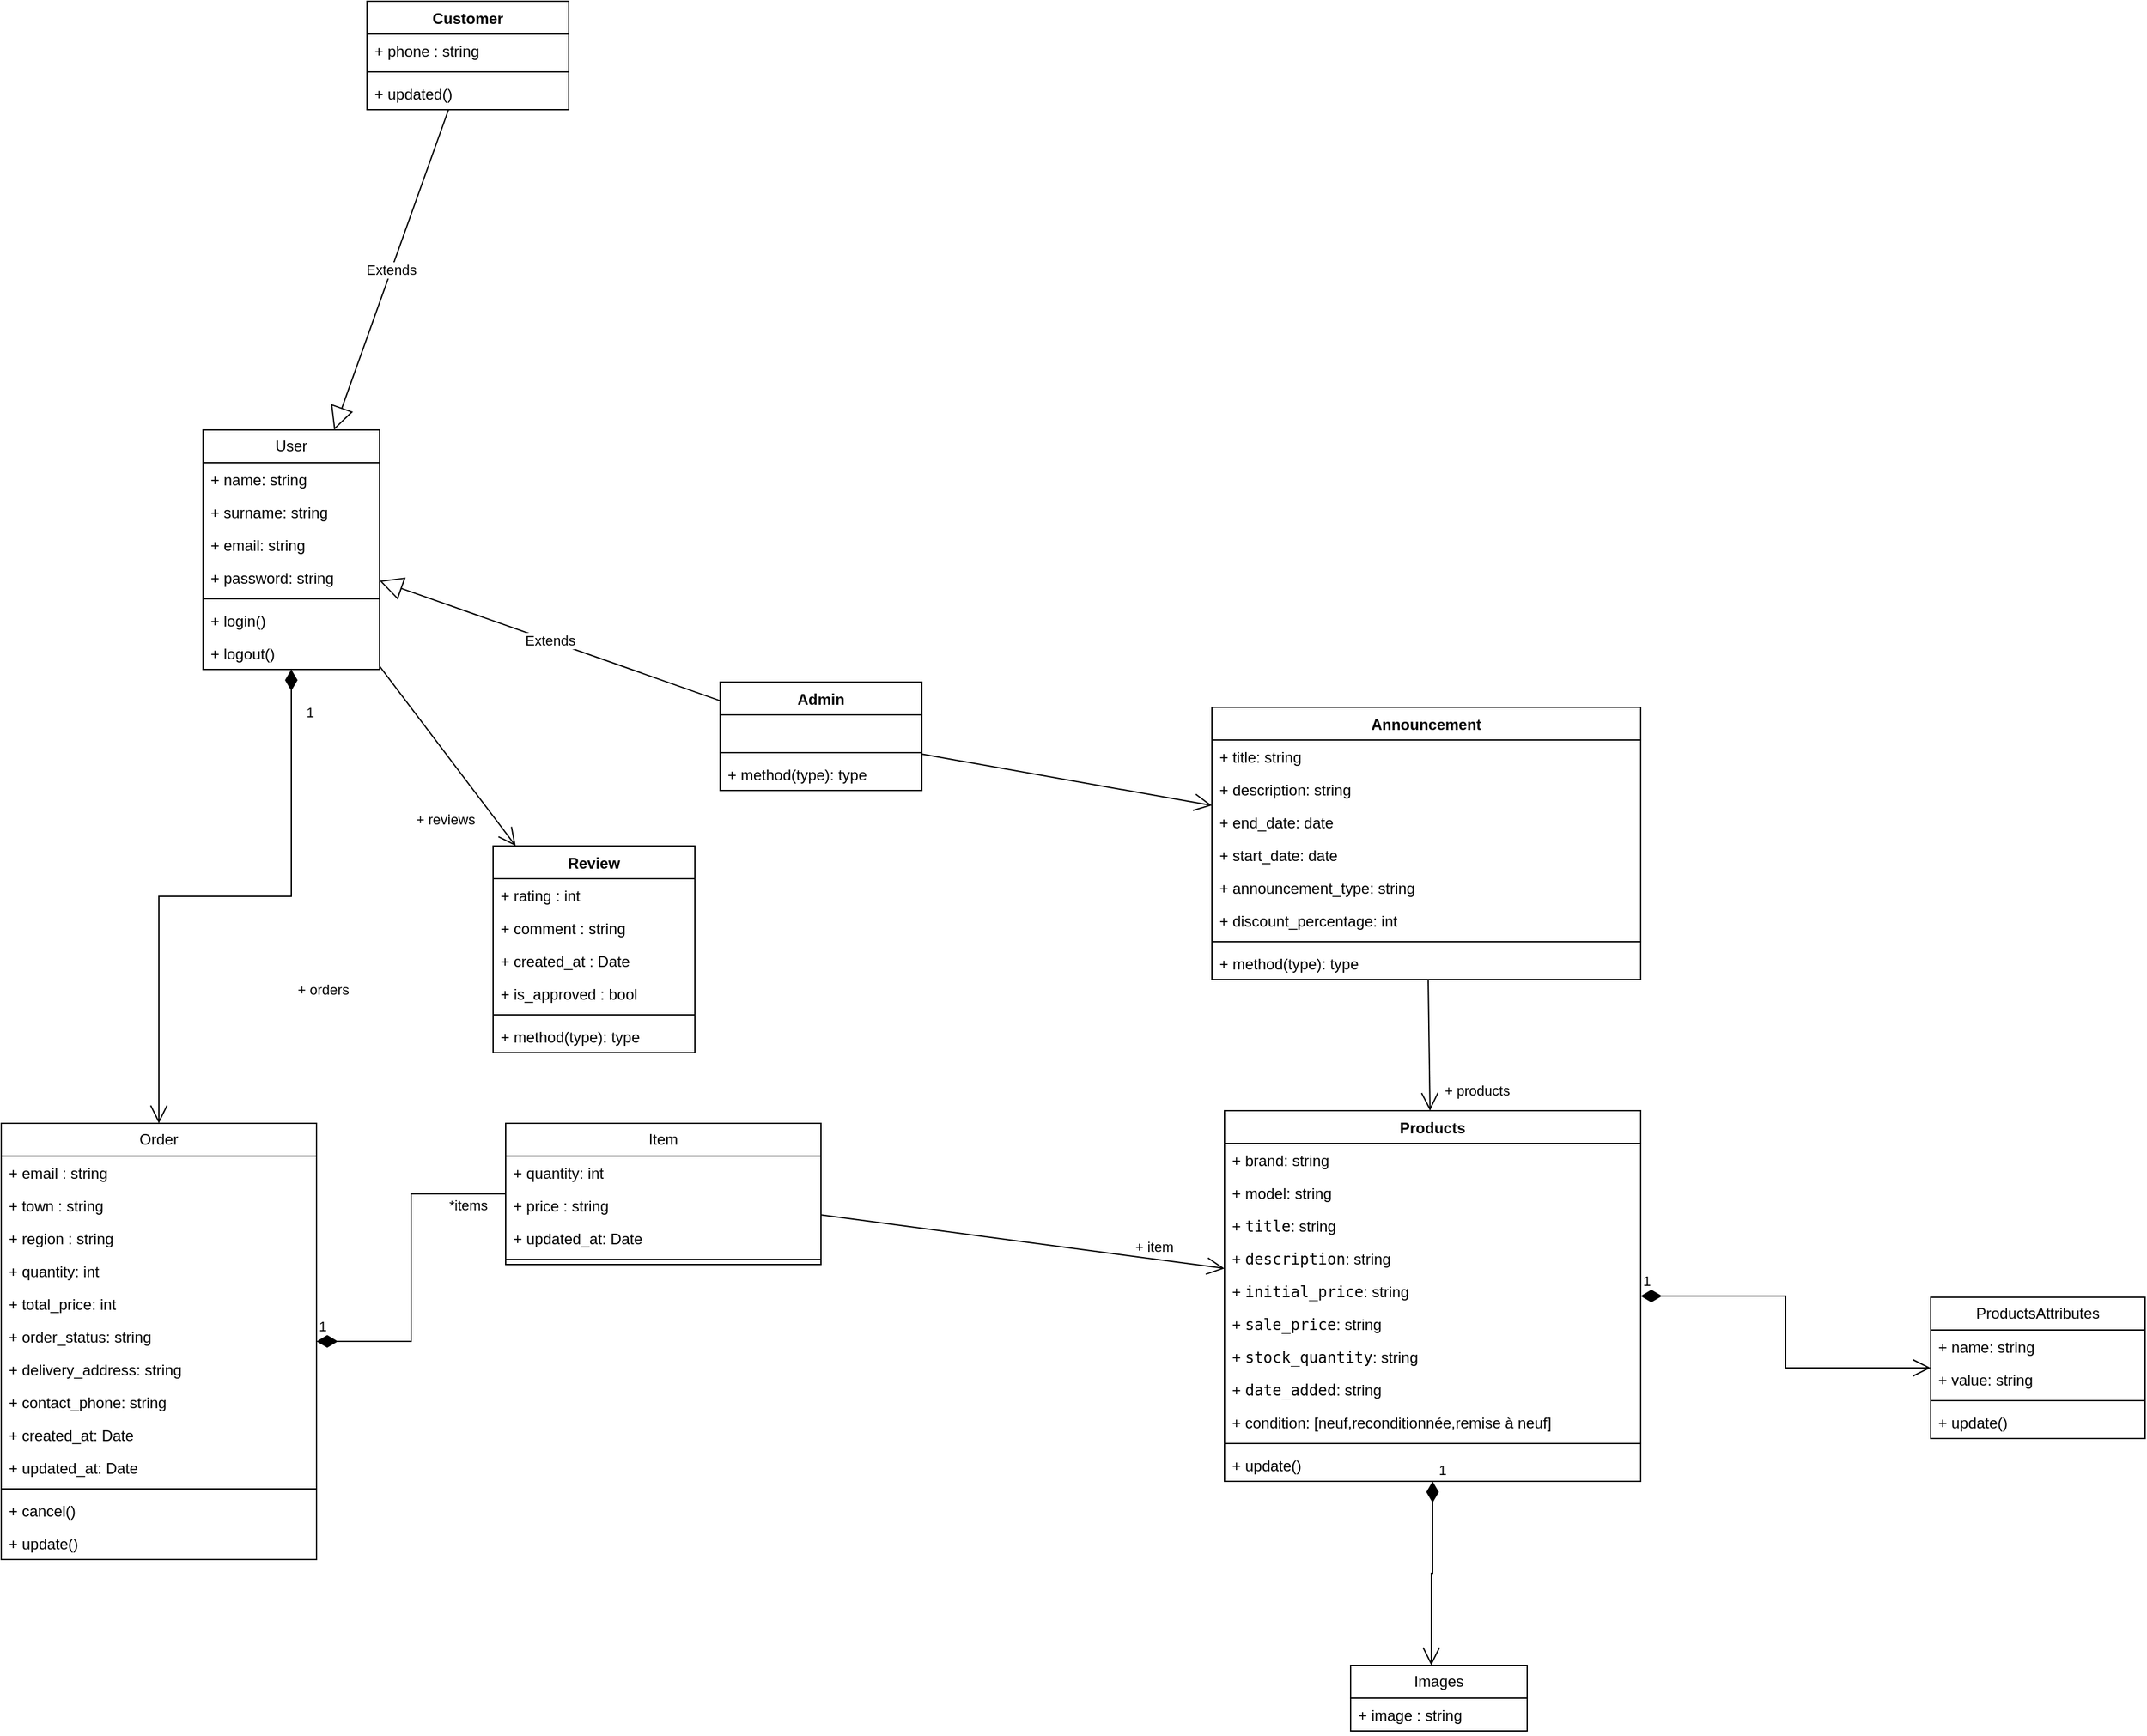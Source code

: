 <mxfile version="24.5.2" type="github">
  <diagram name="Page-1" id="nfVJ61zegSMW1P9Fk7G5">
    <mxGraphModel dx="1434" dy="1850" grid="1" gridSize="10" guides="1" tooltips="1" connect="1" arrows="1" fold="1" page="1" pageScale="1" pageWidth="850" pageHeight="1100" math="0" shadow="0">
      <root>
        <mxCell id="0" />
        <mxCell id="1" parent="0" />
        <mxCell id="Z7Len4HQStLFyw5k2VFt-1" value="User" style="swimlane;fontStyle=0;childLayout=stackLayout;horizontal=1;startSize=26;fillColor=none;horizontalStack=0;resizeParent=1;resizeParentMax=0;resizeLast=0;collapsible=1;marginBottom=0;whiteSpace=wrap;html=1;" parent="1" vertex="1">
          <mxGeometry x="240" y="-120" width="140" height="190" as="geometry" />
        </mxCell>
        <mxCell id="Z7Len4HQStLFyw5k2VFt-2" value="+ name: string" style="text;strokeColor=none;fillColor=none;align=left;verticalAlign=top;spacingLeft=4;spacingRight=4;overflow=hidden;rotatable=0;points=[[0,0.5],[1,0.5]];portConstraint=eastwest;whiteSpace=wrap;html=1;" parent="Z7Len4HQStLFyw5k2VFt-1" vertex="1">
          <mxGeometry y="26" width="140" height="26" as="geometry" />
        </mxCell>
        <mxCell id="Z7Len4HQStLFyw5k2VFt-3" value="+ surname: string" style="text;strokeColor=none;fillColor=none;align=left;verticalAlign=top;spacingLeft=4;spacingRight=4;overflow=hidden;rotatable=0;points=[[0,0.5],[1,0.5]];portConstraint=eastwest;whiteSpace=wrap;html=1;" parent="Z7Len4HQStLFyw5k2VFt-1" vertex="1">
          <mxGeometry y="52" width="140" height="26" as="geometry" />
        </mxCell>
        <mxCell id="Z7Len4HQStLFyw5k2VFt-4" value="+ email: string" style="text;strokeColor=none;fillColor=none;align=left;verticalAlign=top;spacingLeft=4;spacingRight=4;overflow=hidden;rotatable=0;points=[[0,0.5],[1,0.5]];portConstraint=eastwest;whiteSpace=wrap;html=1;" parent="Z7Len4HQStLFyw5k2VFt-1" vertex="1">
          <mxGeometry y="78" width="140" height="26" as="geometry" />
        </mxCell>
        <mxCell id="Z7Len4HQStLFyw5k2VFt-5" value="+ password: string" style="text;strokeColor=none;fillColor=none;align=left;verticalAlign=top;spacingLeft=4;spacingRight=4;overflow=hidden;rotatable=0;points=[[0,0.5],[1,0.5]];portConstraint=eastwest;whiteSpace=wrap;html=1;" parent="Z7Len4HQStLFyw5k2VFt-1" vertex="1">
          <mxGeometry y="104" width="140" height="26" as="geometry" />
        </mxCell>
        <mxCell id="Z7Len4HQStLFyw5k2VFt-19" value="" style="line;strokeWidth=1;fillColor=none;align=left;verticalAlign=middle;spacingTop=-1;spacingLeft=3;spacingRight=3;rotatable=0;labelPosition=right;points=[];portConstraint=eastwest;strokeColor=inherit;" parent="Z7Len4HQStLFyw5k2VFt-1" vertex="1">
          <mxGeometry y="130" width="140" height="8" as="geometry" />
        </mxCell>
        <mxCell id="Z7Len4HQStLFyw5k2VFt-20" value="+ login()" style="text;strokeColor=none;fillColor=none;align=left;verticalAlign=top;spacingLeft=4;spacingRight=4;overflow=hidden;rotatable=0;points=[[0,0.5],[1,0.5]];portConstraint=eastwest;whiteSpace=wrap;html=1;" parent="Z7Len4HQStLFyw5k2VFt-1" vertex="1">
          <mxGeometry y="138" width="140" height="26" as="geometry" />
        </mxCell>
        <mxCell id="Z7Len4HQStLFyw5k2VFt-21" value="+ logout()" style="text;strokeColor=none;fillColor=none;align=left;verticalAlign=top;spacingLeft=4;spacingRight=4;overflow=hidden;rotatable=0;points=[[0,0.5],[1,0.5]];portConstraint=eastwest;whiteSpace=wrap;html=1;" parent="Z7Len4HQStLFyw5k2VFt-1" vertex="1">
          <mxGeometry y="164" width="140" height="26" as="geometry" />
        </mxCell>
        <mxCell id="Z7Len4HQStLFyw5k2VFt-6" value="Admin" style="swimlane;fontStyle=1;align=center;verticalAlign=top;childLayout=stackLayout;horizontal=1;startSize=26;horizontalStack=0;resizeParent=1;resizeParentMax=0;resizeLast=0;collapsible=1;marginBottom=0;whiteSpace=wrap;html=1;" parent="1" vertex="1">
          <mxGeometry x="650" y="80" width="160" height="86" as="geometry" />
        </mxCell>
        <mxCell id="Z7Len4HQStLFyw5k2VFt-7" value="&amp;nbsp;" style="text;strokeColor=none;fillColor=none;align=left;verticalAlign=top;spacingLeft=4;spacingRight=4;overflow=hidden;rotatable=0;points=[[0,0.5],[1,0.5]];portConstraint=eastwest;whiteSpace=wrap;html=1;" parent="Z7Len4HQStLFyw5k2VFt-6" vertex="1">
          <mxGeometry y="26" width="160" height="26" as="geometry" />
        </mxCell>
        <mxCell id="Z7Len4HQStLFyw5k2VFt-8" value="" style="line;strokeWidth=1;fillColor=none;align=left;verticalAlign=middle;spacingTop=-1;spacingLeft=3;spacingRight=3;rotatable=0;labelPosition=right;points=[];portConstraint=eastwest;strokeColor=inherit;" parent="Z7Len4HQStLFyw5k2VFt-6" vertex="1">
          <mxGeometry y="52" width="160" height="8" as="geometry" />
        </mxCell>
        <mxCell id="Z7Len4HQStLFyw5k2VFt-9" value="+ method(type): type" style="text;strokeColor=none;fillColor=none;align=left;verticalAlign=top;spacingLeft=4;spacingRight=4;overflow=hidden;rotatable=0;points=[[0,0.5],[1,0.5]];portConstraint=eastwest;whiteSpace=wrap;html=1;" parent="Z7Len4HQStLFyw5k2VFt-6" vertex="1">
          <mxGeometry y="60" width="160" height="26" as="geometry" />
        </mxCell>
        <mxCell id="Z7Len4HQStLFyw5k2VFt-10" value="Customer" style="swimlane;fontStyle=1;align=center;verticalAlign=top;childLayout=stackLayout;horizontal=1;startSize=26;horizontalStack=0;resizeParent=1;resizeParentMax=0;resizeLast=0;collapsible=1;marginBottom=0;whiteSpace=wrap;html=1;" parent="1" vertex="1">
          <mxGeometry x="370" y="-460" width="160" height="86" as="geometry" />
        </mxCell>
        <mxCell id="Z7Len4HQStLFyw5k2VFt-11" value="+ phone : string" style="text;strokeColor=none;fillColor=none;align=left;verticalAlign=top;spacingLeft=4;spacingRight=4;overflow=hidden;rotatable=0;points=[[0,0.5],[1,0.5]];portConstraint=eastwest;whiteSpace=wrap;html=1;" parent="Z7Len4HQStLFyw5k2VFt-10" vertex="1">
          <mxGeometry y="26" width="160" height="26" as="geometry" />
        </mxCell>
        <mxCell id="Z7Len4HQStLFyw5k2VFt-12" value="" style="line;strokeWidth=1;fillColor=none;align=left;verticalAlign=middle;spacingTop=-1;spacingLeft=3;spacingRight=3;rotatable=0;labelPosition=right;points=[];portConstraint=eastwest;strokeColor=inherit;" parent="Z7Len4HQStLFyw5k2VFt-10" vertex="1">
          <mxGeometry y="52" width="160" height="8" as="geometry" />
        </mxCell>
        <mxCell id="Z7Len4HQStLFyw5k2VFt-13" value="+ updated()" style="text;strokeColor=none;fillColor=none;align=left;verticalAlign=top;spacingLeft=4;spacingRight=4;overflow=hidden;rotatable=0;points=[[0,0.5],[1,0.5]];portConstraint=eastwest;whiteSpace=wrap;html=1;" parent="Z7Len4HQStLFyw5k2VFt-10" vertex="1">
          <mxGeometry y="60" width="160" height="26" as="geometry" />
        </mxCell>
        <mxCell id="Z7Len4HQStLFyw5k2VFt-15" value="Extends" style="endArrow=block;endSize=16;endFill=0;html=1;rounded=0;" parent="1" source="Z7Len4HQStLFyw5k2VFt-6" target="Z7Len4HQStLFyw5k2VFt-1" edge="1">
          <mxGeometry width="160" relative="1" as="geometry">
            <mxPoint x="370" y="100" as="sourcePoint" />
            <mxPoint x="530" y="100" as="targetPoint" />
          </mxGeometry>
        </mxCell>
        <mxCell id="Z7Len4HQStLFyw5k2VFt-17" value="Extends" style="endArrow=block;endSize=16;endFill=0;html=1;rounded=0;" parent="1" source="Z7Len4HQStLFyw5k2VFt-10" target="Z7Len4HQStLFyw5k2VFt-1" edge="1">
          <mxGeometry width="160" relative="1" as="geometry">
            <mxPoint x="380" y="110" as="sourcePoint" />
            <mxPoint x="317" as="targetPoint" />
          </mxGeometry>
        </mxCell>
        <mxCell id="Z7Len4HQStLFyw5k2VFt-22" value="Products" style="swimlane;fontStyle=1;align=center;verticalAlign=top;childLayout=stackLayout;horizontal=1;startSize=26;horizontalStack=0;resizeParent=1;resizeParentMax=0;resizeLast=0;collapsible=1;marginBottom=0;whiteSpace=wrap;html=1;" parent="1" vertex="1">
          <mxGeometry x="1050" y="420" width="330" height="294" as="geometry" />
        </mxCell>
        <mxCell id="Z7Len4HQStLFyw5k2VFt-23" value="+&amp;nbsp;brand: string" style="text;strokeColor=none;fillColor=none;align=left;verticalAlign=top;spacingLeft=4;spacingRight=4;overflow=hidden;rotatable=0;points=[[0,0.5],[1,0.5]];portConstraint=eastwest;whiteSpace=wrap;html=1;" parent="Z7Len4HQStLFyw5k2VFt-22" vertex="1">
          <mxGeometry y="26" width="330" height="26" as="geometry" />
        </mxCell>
        <mxCell id="Z7Len4HQStLFyw5k2VFt-26" value="+&amp;nbsp;model: string" style="text;strokeColor=none;fillColor=none;align=left;verticalAlign=top;spacingLeft=4;spacingRight=4;overflow=hidden;rotatable=0;points=[[0,0.5],[1,0.5]];portConstraint=eastwest;whiteSpace=wrap;html=1;" parent="Z7Len4HQStLFyw5k2VFt-22" vertex="1">
          <mxGeometry y="52" width="330" height="26" as="geometry" />
        </mxCell>
        <mxCell id="Z7Len4HQStLFyw5k2VFt-32" value="+&amp;nbsp;&lt;code&gt;title&lt;/code&gt;: string" style="text;strokeColor=none;fillColor=none;align=left;verticalAlign=top;spacingLeft=4;spacingRight=4;overflow=hidden;rotatable=0;points=[[0,0.5],[1,0.5]];portConstraint=eastwest;whiteSpace=wrap;html=1;" parent="Z7Len4HQStLFyw5k2VFt-22" vertex="1">
          <mxGeometry y="78" width="330" height="26" as="geometry" />
        </mxCell>
        <mxCell id="Z7Len4HQStLFyw5k2VFt-31" value="+&amp;nbsp;&lt;code&gt;description&lt;/code&gt;: string" style="text;strokeColor=none;fillColor=none;align=left;verticalAlign=top;spacingLeft=4;spacingRight=4;overflow=hidden;rotatable=0;points=[[0,0.5],[1,0.5]];portConstraint=eastwest;whiteSpace=wrap;html=1;" parent="Z7Len4HQStLFyw5k2VFt-22" vertex="1">
          <mxGeometry y="104" width="330" height="26" as="geometry" />
        </mxCell>
        <mxCell id="Z7Len4HQStLFyw5k2VFt-30" value="+&amp;nbsp;&lt;code&gt;initial_price&lt;/code&gt;: string" style="text;strokeColor=none;fillColor=none;align=left;verticalAlign=top;spacingLeft=4;spacingRight=4;overflow=hidden;rotatable=0;points=[[0,0.5],[1,0.5]];portConstraint=eastwest;whiteSpace=wrap;html=1;" parent="Z7Len4HQStLFyw5k2VFt-22" vertex="1">
          <mxGeometry y="130" width="330" height="26" as="geometry" />
        </mxCell>
        <mxCell id="Z7Len4HQStLFyw5k2VFt-28" value="+&amp;nbsp;&lt;code&gt;sale_price&lt;/code&gt;: string" style="text;strokeColor=none;fillColor=none;align=left;verticalAlign=top;spacingLeft=4;spacingRight=4;overflow=hidden;rotatable=0;points=[[0,0.5],[1,0.5]];portConstraint=eastwest;whiteSpace=wrap;html=1;" parent="Z7Len4HQStLFyw5k2VFt-22" vertex="1">
          <mxGeometry y="156" width="330" height="26" as="geometry" />
        </mxCell>
        <mxCell id="Z7Len4HQStLFyw5k2VFt-29" value="+&amp;nbsp;&lt;code&gt;stock_quantity&lt;/code&gt;: string" style="text;strokeColor=none;fillColor=none;align=left;verticalAlign=top;spacingLeft=4;spacingRight=4;overflow=hidden;rotatable=0;points=[[0,0.5],[1,0.5]];portConstraint=eastwest;whiteSpace=wrap;html=1;" parent="Z7Len4HQStLFyw5k2VFt-22" vertex="1">
          <mxGeometry y="182" width="330" height="26" as="geometry" />
        </mxCell>
        <mxCell id="Z7Len4HQStLFyw5k2VFt-27" value="+&amp;nbsp;&lt;code&gt;date_added&lt;/code&gt;: string" style="text;strokeColor=none;fillColor=none;align=left;verticalAlign=top;spacingLeft=4;spacingRight=4;overflow=hidden;rotatable=0;points=[[0,0.5],[1,0.5]];portConstraint=eastwest;whiteSpace=wrap;html=1;" parent="Z7Len4HQStLFyw5k2VFt-22" vertex="1">
          <mxGeometry y="208" width="330" height="26" as="geometry" />
        </mxCell>
        <mxCell id="Z7Len4HQStLFyw5k2VFt-33" value="+ condition: [neuf,reconditionnée,remise à neuf]" style="text;strokeColor=none;fillColor=none;align=left;verticalAlign=top;spacingLeft=4;spacingRight=4;overflow=hidden;rotatable=0;points=[[0,0.5],[1,0.5]];portConstraint=eastwest;whiteSpace=wrap;html=1;" parent="Z7Len4HQStLFyw5k2VFt-22" vertex="1">
          <mxGeometry y="234" width="330" height="26" as="geometry" />
        </mxCell>
        <mxCell id="Z7Len4HQStLFyw5k2VFt-24" value="" style="line;strokeWidth=1;fillColor=none;align=left;verticalAlign=middle;spacingTop=-1;spacingLeft=3;spacingRight=3;rotatable=0;labelPosition=right;points=[];portConstraint=eastwest;strokeColor=inherit;" parent="Z7Len4HQStLFyw5k2VFt-22" vertex="1">
          <mxGeometry y="260" width="330" height="8" as="geometry" />
        </mxCell>
        <mxCell id="Z7Len4HQStLFyw5k2VFt-25" value="+ update()" style="text;strokeColor=none;fillColor=none;align=left;verticalAlign=top;spacingLeft=4;spacingRight=4;overflow=hidden;rotatable=0;points=[[0,0.5],[1,0.5]];portConstraint=eastwest;whiteSpace=wrap;html=1;" parent="Z7Len4HQStLFyw5k2VFt-22" vertex="1">
          <mxGeometry y="268" width="330" height="26" as="geometry" />
        </mxCell>
        <mxCell id="Z7Len4HQStLFyw5k2VFt-38" value="ProductsAttributes" style="swimlane;fontStyle=0;childLayout=stackLayout;horizontal=1;startSize=26;fillColor=none;horizontalStack=0;resizeParent=1;resizeParentMax=0;resizeLast=0;collapsible=1;marginBottom=0;whiteSpace=wrap;html=1;" parent="1" vertex="1">
          <mxGeometry x="1610" y="568" width="170" height="112" as="geometry" />
        </mxCell>
        <mxCell id="Z7Len4HQStLFyw5k2VFt-39" value="+&amp;nbsp;name: string" style="text;strokeColor=none;fillColor=none;align=left;verticalAlign=top;spacingLeft=4;spacingRight=4;overflow=hidden;rotatable=0;points=[[0,0.5],[1,0.5]];portConstraint=eastwest;whiteSpace=wrap;html=1;" parent="Z7Len4HQStLFyw5k2VFt-38" vertex="1">
          <mxGeometry y="26" width="170" height="26" as="geometry" />
        </mxCell>
        <mxCell id="Z7Len4HQStLFyw5k2VFt-40" value="+ value: string" style="text;strokeColor=none;fillColor=none;align=left;verticalAlign=top;spacingLeft=4;spacingRight=4;overflow=hidden;rotatable=0;points=[[0,0.5],[1,0.5]];portConstraint=eastwest;whiteSpace=wrap;html=1;" parent="Z7Len4HQStLFyw5k2VFt-38" vertex="1">
          <mxGeometry y="52" width="170" height="26" as="geometry" />
        </mxCell>
        <mxCell id="Z7Len4HQStLFyw5k2VFt-99" value="" style="line;strokeWidth=1;fillColor=none;align=left;verticalAlign=middle;spacingTop=-1;spacingLeft=3;spacingRight=3;rotatable=0;labelPosition=right;points=[];portConstraint=eastwest;strokeColor=inherit;" parent="Z7Len4HQStLFyw5k2VFt-38" vertex="1">
          <mxGeometry y="78" width="170" height="8" as="geometry" />
        </mxCell>
        <mxCell id="Z7Len4HQStLFyw5k2VFt-98" value="+ update()" style="text;strokeColor=none;fillColor=none;align=left;verticalAlign=top;spacingLeft=4;spacingRight=4;overflow=hidden;rotatable=0;points=[[0,0.5],[1,0.5]];portConstraint=eastwest;whiteSpace=wrap;html=1;" parent="Z7Len4HQStLFyw5k2VFt-38" vertex="1">
          <mxGeometry y="86" width="170" height="26" as="geometry" />
        </mxCell>
        <mxCell id="Z7Len4HQStLFyw5k2VFt-42" value="1" style="endArrow=open;html=1;endSize=12;startArrow=diamondThin;startSize=14;startFill=1;edgeStyle=orthogonalEdgeStyle;align=left;verticalAlign=bottom;rounded=0;" parent="1" source="Z7Len4HQStLFyw5k2VFt-22" target="Z7Len4HQStLFyw5k2VFt-38" edge="1">
          <mxGeometry x="-1" y="3" relative="1" as="geometry">
            <mxPoint x="340" y="440" as="sourcePoint" />
            <mxPoint x="500" y="440" as="targetPoint" />
          </mxGeometry>
        </mxCell>
        <mxCell id="Z7Len4HQStLFyw5k2VFt-44" value="&lt;span class=&quot;hljs-title class_&quot;&gt;Order&lt;/span&gt;" style="swimlane;fontStyle=0;childLayout=stackLayout;horizontal=1;startSize=26;fillColor=none;horizontalStack=0;resizeParent=1;resizeParentMax=0;resizeLast=0;collapsible=1;marginBottom=0;whiteSpace=wrap;html=1;" parent="1" vertex="1">
          <mxGeometry x="80" y="430" width="250" height="346" as="geometry" />
        </mxCell>
        <mxCell id="Z7Len4HQStLFyw5k2VFt-65" value="+ email : string" style="text;strokeColor=none;fillColor=none;align=left;verticalAlign=top;spacingLeft=4;spacingRight=4;overflow=hidden;rotatable=0;points=[[0,0.5],[1,0.5]];portConstraint=eastwest;whiteSpace=wrap;html=1;" parent="Z7Len4HQStLFyw5k2VFt-44" vertex="1">
          <mxGeometry y="26" width="250" height="26" as="geometry" />
        </mxCell>
        <mxCell id="Z7Len4HQStLFyw5k2VFt-67" value="+ town : string" style="text;strokeColor=none;fillColor=none;align=left;verticalAlign=top;spacingLeft=4;spacingRight=4;overflow=hidden;rotatable=0;points=[[0,0.5],[1,0.5]];portConstraint=eastwest;whiteSpace=wrap;html=1;" parent="Z7Len4HQStLFyw5k2VFt-44" vertex="1">
          <mxGeometry y="52" width="250" height="26" as="geometry" />
        </mxCell>
        <mxCell id="Z7Len4HQStLFyw5k2VFt-66" value="+ region : string" style="text;strokeColor=none;fillColor=none;align=left;verticalAlign=top;spacingLeft=4;spacingRight=4;overflow=hidden;rotatable=0;points=[[0,0.5],[1,0.5]];portConstraint=eastwest;whiteSpace=wrap;html=1;" parent="Z7Len4HQStLFyw5k2VFt-44" vertex="1">
          <mxGeometry y="78" width="250" height="26" as="geometry" />
        </mxCell>
        <mxCell id="Z7Len4HQStLFyw5k2VFt-45" value="+&amp;nbsp;quantity: int" style="text;strokeColor=none;fillColor=none;align=left;verticalAlign=top;spacingLeft=4;spacingRight=4;overflow=hidden;rotatable=0;points=[[0,0.5],[1,0.5]];portConstraint=eastwest;whiteSpace=wrap;html=1;" parent="Z7Len4HQStLFyw5k2VFt-44" vertex="1">
          <mxGeometry y="104" width="250" height="26" as="geometry" />
        </mxCell>
        <mxCell id="Z7Len4HQStLFyw5k2VFt-46" value="+&amp;nbsp;total_price: int" style="text;strokeColor=none;fillColor=none;align=left;verticalAlign=top;spacingLeft=4;spacingRight=4;overflow=hidden;rotatable=0;points=[[0,0.5],[1,0.5]];portConstraint=eastwest;whiteSpace=wrap;html=1;" parent="Z7Len4HQStLFyw5k2VFt-44" vertex="1">
          <mxGeometry y="130" width="250" height="26" as="geometry" />
        </mxCell>
        <mxCell id="Z7Len4HQStLFyw5k2VFt-47" value="+&amp;nbsp;order_status: string" style="text;strokeColor=none;fillColor=none;align=left;verticalAlign=top;spacingLeft=4;spacingRight=4;overflow=hidden;rotatable=0;points=[[0,0.5],[1,0.5]];portConstraint=eastwest;whiteSpace=wrap;html=1;" parent="Z7Len4HQStLFyw5k2VFt-44" vertex="1">
          <mxGeometry y="156" width="250" height="26" as="geometry" />
        </mxCell>
        <mxCell id="Z7Len4HQStLFyw5k2VFt-49" value="+&amp;nbsp;delivery_address: string" style="text;strokeColor=none;fillColor=none;align=left;verticalAlign=top;spacingLeft=4;spacingRight=4;overflow=hidden;rotatable=0;points=[[0,0.5],[1,0.5]];portConstraint=eastwest;whiteSpace=wrap;html=1;" parent="Z7Len4HQStLFyw5k2VFt-44" vertex="1">
          <mxGeometry y="182" width="250" height="26" as="geometry" />
        </mxCell>
        <mxCell id="Z7Len4HQStLFyw5k2VFt-50" value="+&amp;nbsp;contact_phone: string" style="text;strokeColor=none;fillColor=none;align=left;verticalAlign=top;spacingLeft=4;spacingRight=4;overflow=hidden;rotatable=0;points=[[0,0.5],[1,0.5]];portConstraint=eastwest;whiteSpace=wrap;html=1;" parent="Z7Len4HQStLFyw5k2VFt-44" vertex="1">
          <mxGeometry y="208" width="250" height="26" as="geometry" />
        </mxCell>
        <mxCell id="Z7Len4HQStLFyw5k2VFt-51" value="+&amp;nbsp;created_at: Date" style="text;strokeColor=none;fillColor=none;align=left;verticalAlign=top;spacingLeft=4;spacingRight=4;overflow=hidden;rotatable=0;points=[[0,0.5],[1,0.5]];portConstraint=eastwest;whiteSpace=wrap;html=1;" parent="Z7Len4HQStLFyw5k2VFt-44" vertex="1">
          <mxGeometry y="234" width="250" height="26" as="geometry" />
        </mxCell>
        <mxCell id="Z7Len4HQStLFyw5k2VFt-52" value="+&amp;nbsp;updated_at: Date" style="text;strokeColor=none;fillColor=none;align=left;verticalAlign=top;spacingLeft=4;spacingRight=4;overflow=hidden;rotatable=0;points=[[0,0.5],[1,0.5]];portConstraint=eastwest;whiteSpace=wrap;html=1;" parent="Z7Len4HQStLFyw5k2VFt-44" vertex="1">
          <mxGeometry y="260" width="250" height="26" as="geometry" />
        </mxCell>
        <mxCell id="Z7Len4HQStLFyw5k2VFt-48" value="" style="line;strokeWidth=1;fillColor=none;align=left;verticalAlign=middle;spacingTop=-1;spacingLeft=3;spacingRight=3;rotatable=0;labelPosition=right;points=[];portConstraint=eastwest;strokeColor=inherit;" parent="Z7Len4HQStLFyw5k2VFt-44" vertex="1">
          <mxGeometry y="286" width="250" height="8" as="geometry" />
        </mxCell>
        <mxCell id="Z7Len4HQStLFyw5k2VFt-100" value="+ cancel()" style="text;strokeColor=none;fillColor=none;align=left;verticalAlign=top;spacingLeft=4;spacingRight=4;overflow=hidden;rotatable=0;points=[[0,0.5],[1,0.5]];portConstraint=eastwest;whiteSpace=wrap;html=1;" parent="Z7Len4HQStLFyw5k2VFt-44" vertex="1">
          <mxGeometry y="294" width="250" height="26" as="geometry" />
        </mxCell>
        <mxCell id="Z7Len4HQStLFyw5k2VFt-53" value="+ update()" style="text;strokeColor=none;fillColor=none;align=left;verticalAlign=top;spacingLeft=4;spacingRight=4;overflow=hidden;rotatable=0;points=[[0,0.5],[1,0.5]];portConstraint=eastwest;whiteSpace=wrap;html=1;" parent="Z7Len4HQStLFyw5k2VFt-44" vertex="1">
          <mxGeometry y="320" width="250" height="26" as="geometry" />
        </mxCell>
        <mxCell id="Z7Len4HQStLFyw5k2VFt-54" value="Item" style="swimlane;fontStyle=0;childLayout=stackLayout;horizontal=1;startSize=26;fillColor=none;horizontalStack=0;resizeParent=1;resizeParentMax=0;resizeLast=0;collapsible=1;marginBottom=0;whiteSpace=wrap;html=1;" parent="1" vertex="1">
          <mxGeometry x="480" y="430" width="250" height="112" as="geometry" />
        </mxCell>
        <mxCell id="Z7Len4HQStLFyw5k2VFt-55" value="+&amp;nbsp;quantity: int" style="text;strokeColor=none;fillColor=none;align=left;verticalAlign=top;spacingLeft=4;spacingRight=4;overflow=hidden;rotatable=0;points=[[0,0.5],[1,0.5]];portConstraint=eastwest;whiteSpace=wrap;html=1;" parent="Z7Len4HQStLFyw5k2VFt-54" vertex="1">
          <mxGeometry y="26" width="250" height="26" as="geometry" />
        </mxCell>
        <mxCell id="Z7Len4HQStLFyw5k2VFt-58" value="+ price : string" style="text;strokeColor=none;fillColor=none;align=left;verticalAlign=top;spacingLeft=4;spacingRight=4;overflow=hidden;rotatable=0;points=[[0,0.5],[1,0.5]];portConstraint=eastwest;whiteSpace=wrap;html=1;" parent="Z7Len4HQStLFyw5k2VFt-54" vertex="1">
          <mxGeometry y="52" width="250" height="26" as="geometry" />
        </mxCell>
        <mxCell id="Z7Len4HQStLFyw5k2VFt-61" value="+&amp;nbsp;updated_at: Date" style="text;strokeColor=none;fillColor=none;align=left;verticalAlign=top;spacingLeft=4;spacingRight=4;overflow=hidden;rotatable=0;points=[[0,0.5],[1,0.5]];portConstraint=eastwest;whiteSpace=wrap;html=1;" parent="Z7Len4HQStLFyw5k2VFt-54" vertex="1">
          <mxGeometry y="78" width="250" height="26" as="geometry" />
        </mxCell>
        <mxCell id="Z7Len4HQStLFyw5k2VFt-62" value="" style="line;strokeWidth=1;fillColor=none;align=left;verticalAlign=middle;spacingTop=-1;spacingLeft=3;spacingRight=3;rotatable=0;labelPosition=right;points=[];portConstraint=eastwest;strokeColor=inherit;" parent="Z7Len4HQStLFyw5k2VFt-54" vertex="1">
          <mxGeometry y="104" width="250" height="8" as="geometry" />
        </mxCell>
        <mxCell id="Z7Len4HQStLFyw5k2VFt-64" value="1" style="endArrow=none;html=1;endSize=12;startArrow=diamondThin;startSize=14;startFill=1;edgeStyle=orthogonalEdgeStyle;align=left;verticalAlign=bottom;rounded=0;endFill=0;" parent="1" source="Z7Len4HQStLFyw5k2VFt-44" target="Z7Len4HQStLFyw5k2VFt-54" edge="1">
          <mxGeometry x="-1" y="3" relative="1" as="geometry">
            <mxPoint x="340" y="530" as="sourcePoint" />
            <mxPoint x="500" y="530" as="targetPoint" />
          </mxGeometry>
        </mxCell>
        <mxCell id="Z7Len4HQStLFyw5k2VFt-71" value="*items" style="edgeLabel;html=1;align=center;verticalAlign=middle;resizable=0;points=[];" parent="Z7Len4HQStLFyw5k2VFt-64" vertex="1" connectable="0">
          <mxGeometry x="-1" y="21" relative="1" as="geometry">
            <mxPoint x="120" y="-87" as="offset" />
          </mxGeometry>
        </mxCell>
        <mxCell id="Z7Len4HQStLFyw5k2VFt-70" value="+ item" style="endArrow=open;endFill=1;endSize=12;html=1;rounded=0;" parent="1" source="Z7Len4HQStLFyw5k2VFt-54" target="Z7Len4HQStLFyw5k2VFt-22" edge="1">
          <mxGeometry x="0.639" y="10" width="160" relative="1" as="geometry">
            <mxPoint x="640" y="410" as="sourcePoint" />
            <mxPoint x="800" y="410" as="targetPoint" />
            <mxPoint as="offset" />
          </mxGeometry>
        </mxCell>
        <mxCell id="Z7Len4HQStLFyw5k2VFt-73" value="1" style="endArrow=open;html=1;endSize=12;startArrow=diamondThin;startSize=14;startFill=1;edgeStyle=orthogonalEdgeStyle;align=left;verticalAlign=bottom;rounded=0;entryX=0.5;entryY=0;entryDx=0;entryDy=0;" parent="1" source="Z7Len4HQStLFyw5k2VFt-1" target="Z7Len4HQStLFyw5k2VFt-44" edge="1">
          <mxGeometry x="-0.815" y="10" relative="1" as="geometry">
            <mxPoint x="690" y="260" as="sourcePoint" />
            <mxPoint x="850" y="260" as="targetPoint" />
            <mxPoint as="offset" />
          </mxGeometry>
        </mxCell>
        <mxCell id="Z7Len4HQStLFyw5k2VFt-74" value="+ orders" style="edgeLabel;html=1;align=center;verticalAlign=middle;resizable=0;points=[];" parent="Z7Len4HQStLFyw5k2VFt-73" vertex="1" connectable="0">
          <mxGeometry x="-0.811" y="10" relative="1" as="geometry">
            <mxPoint x="15" y="210" as="offset" />
          </mxGeometry>
        </mxCell>
        <mxCell id="Z7Len4HQStLFyw5k2VFt-75" value="&lt;span class=&quot;hljs-title class_&quot;&gt;Review&lt;/span&gt;" style="swimlane;fontStyle=1;align=center;verticalAlign=top;childLayout=stackLayout;horizontal=1;startSize=26;horizontalStack=0;resizeParent=1;resizeParentMax=0;resizeLast=0;collapsible=1;marginBottom=0;whiteSpace=wrap;html=1;" parent="1" vertex="1">
          <mxGeometry x="470" y="210" width="160" height="164" as="geometry" />
        </mxCell>
        <mxCell id="Z7Len4HQStLFyw5k2VFt-76" value="+ rating : int" style="text;strokeColor=none;fillColor=none;align=left;verticalAlign=top;spacingLeft=4;spacingRight=4;overflow=hidden;rotatable=0;points=[[0,0.5],[1,0.5]];portConstraint=eastwest;whiteSpace=wrap;html=1;" parent="Z7Len4HQStLFyw5k2VFt-75" vertex="1">
          <mxGeometry y="26" width="160" height="26" as="geometry" />
        </mxCell>
        <mxCell id="Z7Len4HQStLFyw5k2VFt-79" value="+&amp;nbsp;comment : string" style="text;strokeColor=none;fillColor=none;align=left;verticalAlign=top;spacingLeft=4;spacingRight=4;overflow=hidden;rotatable=0;points=[[0,0.5],[1,0.5]];portConstraint=eastwest;whiteSpace=wrap;html=1;" parent="Z7Len4HQStLFyw5k2VFt-75" vertex="1">
          <mxGeometry y="52" width="160" height="26" as="geometry" />
        </mxCell>
        <mxCell id="Z7Len4HQStLFyw5k2VFt-80" value="+&amp;nbsp;created_at : Date" style="text;strokeColor=none;fillColor=none;align=left;verticalAlign=top;spacingLeft=4;spacingRight=4;overflow=hidden;rotatable=0;points=[[0,0.5],[1,0.5]];portConstraint=eastwest;whiteSpace=wrap;html=1;" parent="Z7Len4HQStLFyw5k2VFt-75" vertex="1">
          <mxGeometry y="78" width="160" height="26" as="geometry" />
        </mxCell>
        <mxCell id="Z7Len4HQStLFyw5k2VFt-81" value="+&amp;nbsp;is_approved : bool" style="text;strokeColor=none;fillColor=none;align=left;verticalAlign=top;spacingLeft=4;spacingRight=4;overflow=hidden;rotatable=0;points=[[0,0.5],[1,0.5]];portConstraint=eastwest;whiteSpace=wrap;html=1;" parent="Z7Len4HQStLFyw5k2VFt-75" vertex="1">
          <mxGeometry y="104" width="160" height="26" as="geometry" />
        </mxCell>
        <mxCell id="Z7Len4HQStLFyw5k2VFt-77" value="" style="line;strokeWidth=1;fillColor=none;align=left;verticalAlign=middle;spacingTop=-1;spacingLeft=3;spacingRight=3;rotatable=0;labelPosition=right;points=[];portConstraint=eastwest;strokeColor=inherit;" parent="Z7Len4HQStLFyw5k2VFt-75" vertex="1">
          <mxGeometry y="130" width="160" height="8" as="geometry" />
        </mxCell>
        <mxCell id="Z7Len4HQStLFyw5k2VFt-78" value="+ method(type): type" style="text;strokeColor=none;fillColor=none;align=left;verticalAlign=top;spacingLeft=4;spacingRight=4;overflow=hidden;rotatable=0;points=[[0,0.5],[1,0.5]];portConstraint=eastwest;whiteSpace=wrap;html=1;" parent="Z7Len4HQStLFyw5k2VFt-75" vertex="1">
          <mxGeometry y="138" width="160" height="26" as="geometry" />
        </mxCell>
        <mxCell id="Z7Len4HQStLFyw5k2VFt-82" value="+ reviews" style="endArrow=open;endFill=1;endSize=12;html=1;rounded=0;" parent="1" source="Z7Len4HQStLFyw5k2VFt-1" target="Z7Len4HQStLFyw5k2VFt-75" edge="1">
          <mxGeometry x="0.436" y="-32" width="160" relative="1" as="geometry">
            <mxPoint x="690" y="320" as="sourcePoint" />
            <mxPoint x="850" y="320" as="targetPoint" />
            <mxPoint as="offset" />
          </mxGeometry>
        </mxCell>
        <mxCell id="Z7Len4HQStLFyw5k2VFt-83" value="&lt;span class=&quot;hljs-title class_&quot;&gt;Announcement&lt;/span&gt;" style="swimlane;fontStyle=1;align=center;verticalAlign=top;childLayout=stackLayout;horizontal=1;startSize=26;horizontalStack=0;resizeParent=1;resizeParentMax=0;resizeLast=0;collapsible=1;marginBottom=0;whiteSpace=wrap;html=1;" parent="1" vertex="1">
          <mxGeometry x="1040" y="100" width="340" height="216" as="geometry" />
        </mxCell>
        <mxCell id="Z7Len4HQStLFyw5k2VFt-84" value="+&amp;nbsp;title: string" style="text;strokeColor=none;fillColor=none;align=left;verticalAlign=top;spacingLeft=4;spacingRight=4;overflow=hidden;rotatable=0;points=[[0,0.5],[1,0.5]];portConstraint=eastwest;whiteSpace=wrap;html=1;" parent="Z7Len4HQStLFyw5k2VFt-83" vertex="1">
          <mxGeometry y="26" width="340" height="26" as="geometry" />
        </mxCell>
        <mxCell id="Z7Len4HQStLFyw5k2VFt-87" value="+&amp;nbsp;description: string" style="text;strokeColor=none;fillColor=none;align=left;verticalAlign=top;spacingLeft=4;spacingRight=4;overflow=hidden;rotatable=0;points=[[0,0.5],[1,0.5]];portConstraint=eastwest;whiteSpace=wrap;html=1;" parent="Z7Len4HQStLFyw5k2VFt-83" vertex="1">
          <mxGeometry y="52" width="340" height="26" as="geometry" />
        </mxCell>
        <mxCell id="Z7Len4HQStLFyw5k2VFt-90" value="+&amp;nbsp;end_date: date" style="text;strokeColor=none;fillColor=none;align=left;verticalAlign=top;spacingLeft=4;spacingRight=4;overflow=hidden;rotatable=0;points=[[0,0.5],[1,0.5]];portConstraint=eastwest;whiteSpace=wrap;html=1;" parent="Z7Len4HQStLFyw5k2VFt-83" vertex="1">
          <mxGeometry y="78" width="340" height="26" as="geometry" />
        </mxCell>
        <mxCell id="Z7Len4HQStLFyw5k2VFt-89" value="+&amp;nbsp;start_date: date" style="text;strokeColor=none;fillColor=none;align=left;verticalAlign=top;spacingLeft=4;spacingRight=4;overflow=hidden;rotatable=0;points=[[0,0.5],[1,0.5]];portConstraint=eastwest;whiteSpace=wrap;html=1;" parent="Z7Len4HQStLFyw5k2VFt-83" vertex="1">
          <mxGeometry y="104" width="340" height="26" as="geometry" />
        </mxCell>
        <mxCell id="Z7Len4HQStLFyw5k2VFt-88" value="+&amp;nbsp;announcement_type: string" style="text;strokeColor=none;fillColor=none;align=left;verticalAlign=top;spacingLeft=4;spacingRight=4;overflow=hidden;rotatable=0;points=[[0,0.5],[1,0.5]];portConstraint=eastwest;whiteSpace=wrap;html=1;" parent="Z7Len4HQStLFyw5k2VFt-83" vertex="1">
          <mxGeometry y="130" width="340" height="26" as="geometry" />
        </mxCell>
        <mxCell id="Z7Len4HQStLFyw5k2VFt-101" value="+&amp;nbsp;discount_percentage: int" style="text;strokeColor=none;fillColor=none;align=left;verticalAlign=top;spacingLeft=4;spacingRight=4;overflow=hidden;rotatable=0;points=[[0,0.5],[1,0.5]];portConstraint=eastwest;whiteSpace=wrap;html=1;" parent="Z7Len4HQStLFyw5k2VFt-83" vertex="1">
          <mxGeometry y="156" width="340" height="26" as="geometry" />
        </mxCell>
        <mxCell id="Z7Len4HQStLFyw5k2VFt-85" value="" style="line;strokeWidth=1;fillColor=none;align=left;verticalAlign=middle;spacingTop=-1;spacingLeft=3;spacingRight=3;rotatable=0;labelPosition=right;points=[];portConstraint=eastwest;strokeColor=inherit;" parent="Z7Len4HQStLFyw5k2VFt-83" vertex="1">
          <mxGeometry y="182" width="340" height="8" as="geometry" />
        </mxCell>
        <mxCell id="Z7Len4HQStLFyw5k2VFt-86" value="+ method(type): type" style="text;strokeColor=none;fillColor=none;align=left;verticalAlign=top;spacingLeft=4;spacingRight=4;overflow=hidden;rotatable=0;points=[[0,0.5],[1,0.5]];portConstraint=eastwest;whiteSpace=wrap;html=1;" parent="Z7Len4HQStLFyw5k2VFt-83" vertex="1">
          <mxGeometry y="190" width="340" height="26" as="geometry" />
        </mxCell>
        <mxCell id="Z7Len4HQStLFyw5k2VFt-91" value="" style="endArrow=open;endFill=1;endSize=12;html=1;rounded=0;" parent="1" source="Z7Len4HQStLFyw5k2VFt-6" target="Z7Len4HQStLFyw5k2VFt-83" edge="1">
          <mxGeometry width="160" relative="1" as="geometry">
            <mxPoint x="690" y="310" as="sourcePoint" />
            <mxPoint x="850" y="310" as="targetPoint" />
          </mxGeometry>
        </mxCell>
        <mxCell id="Z7Len4HQStLFyw5k2VFt-92" value="+ products" style="endArrow=open;endFill=1;endSize=12;html=1;rounded=0;" parent="1" source="Z7Len4HQStLFyw5k2VFt-83" target="Z7Len4HQStLFyw5k2VFt-22" edge="1">
          <mxGeometry x="0.7" y="37" width="160" relative="1" as="geometry">
            <mxPoint x="1170" y="310" as="sourcePoint" />
            <mxPoint x="1330" y="310" as="targetPoint" />
            <mxPoint as="offset" />
          </mxGeometry>
        </mxCell>
        <mxCell id="Z7Len4HQStLFyw5k2VFt-93" value="Images" style="swimlane;fontStyle=0;childLayout=stackLayout;horizontal=1;startSize=26;fillColor=none;horizontalStack=0;resizeParent=1;resizeParentMax=0;resizeLast=0;collapsible=1;marginBottom=0;whiteSpace=wrap;html=1;" parent="1" vertex="1">
          <mxGeometry x="1150" y="860" width="140" height="52" as="geometry" />
        </mxCell>
        <mxCell id="Z7Len4HQStLFyw5k2VFt-94" value="+ image : string" style="text;strokeColor=none;fillColor=none;align=left;verticalAlign=top;spacingLeft=4;spacingRight=4;overflow=hidden;rotatable=0;points=[[0,0.5],[1,0.5]];portConstraint=eastwest;whiteSpace=wrap;html=1;" parent="Z7Len4HQStLFyw5k2VFt-93" vertex="1">
          <mxGeometry y="26" width="140" height="26" as="geometry" />
        </mxCell>
        <mxCell id="Z7Len4HQStLFyw5k2VFt-97" value="1" style="endArrow=open;html=1;endSize=12;startArrow=diamondThin;startSize=14;startFill=1;edgeStyle=orthogonalEdgeStyle;align=left;verticalAlign=bottom;rounded=0;entryX=0.457;entryY=0;entryDx=0;entryDy=0;entryPerimeter=0;" parent="1" source="Z7Len4HQStLFyw5k2VFt-22" target="Z7Len4HQStLFyw5k2VFt-93" edge="1">
          <mxGeometry x="-1" y="3" relative="1" as="geometry">
            <mxPoint x="1080" y="670" as="sourcePoint" />
            <mxPoint x="1240" y="670" as="targetPoint" />
          </mxGeometry>
        </mxCell>
      </root>
    </mxGraphModel>
  </diagram>
</mxfile>
